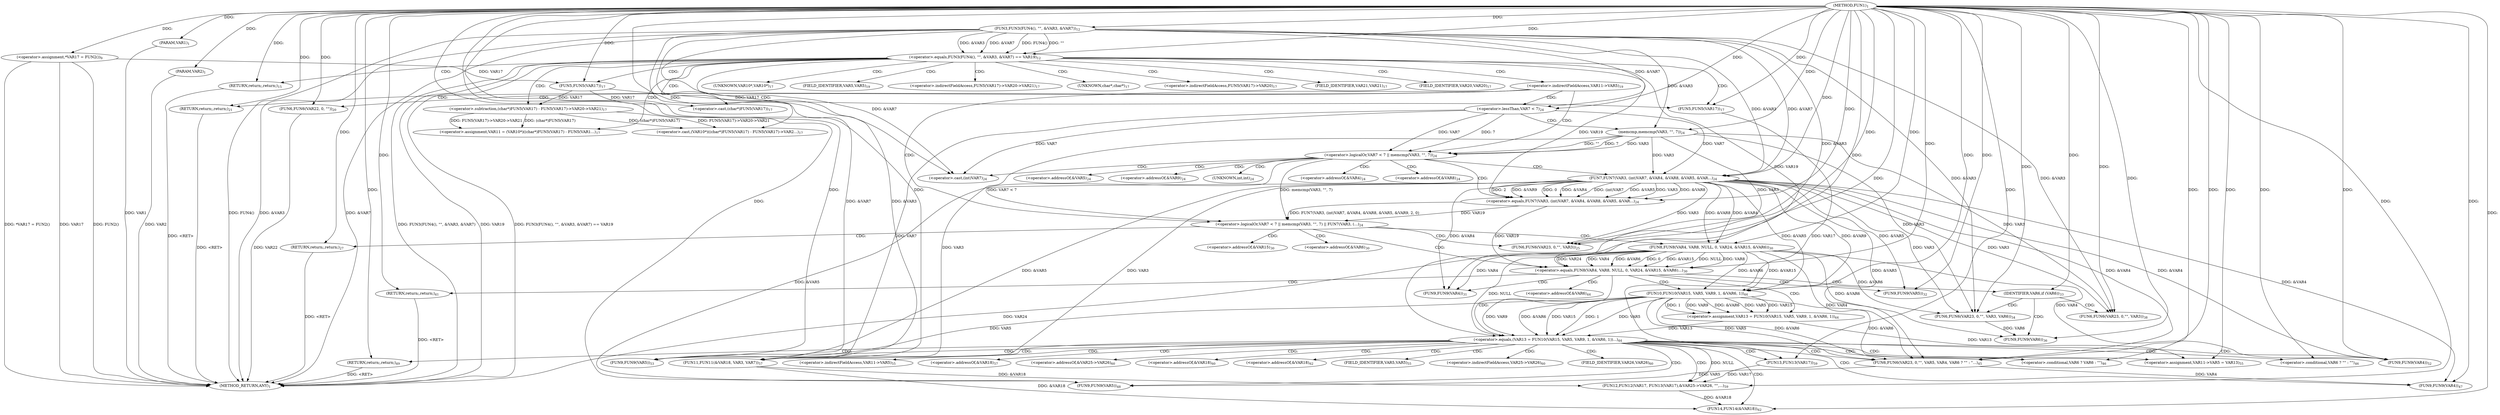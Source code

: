 digraph "FUN1" {  
"8" [label = <(METHOD,FUN1)<SUB>1</SUB>> ]
"197" [label = <(METHOD_RETURN,ANY)<SUB>1</SUB>> ]
"9" [label = <(PARAM,VAR1)<SUB>1</SUB>> ]
"10" [label = <(PARAM,VAR2)<SUB>1</SUB>> ]
"24" [label = <(&lt;operator&gt;.assignment,*VAR17 = FUN2())<SUB>9</SUB>> ]
"39" [label = <(&lt;operator&gt;.assignment,VAR11 = (VAR10*)((char*)FUN5(VAR17) - FUN5(VAR1...)<SUB>17</SUB>> ]
"168" [label = <(FUN9,FUN9(VAR4))<SUB>52</SUB>> ]
"170" [label = <(FUN9,FUN9(VAR5))<SUB>53</SUB>> ]
"172" [label = <(&lt;operator&gt;.assignment,VAR11-&gt;VAR5 = VAR13)<SUB>55</SUB>> ]
"177" [label = <(FUN11,FUN11(&amp;VAR18, VAR3, VAR7))<SUB>57</SUB>> ]
"182" [label = <(FUN12,FUN12(VAR17, FUN13(VAR17),
		&amp;VAR25-&gt;VAR26, &quot;&quot;,...)<SUB>59</SUB>> ]
"194" [label = <(FUN14,FUN14(&amp;VAR18))<SUB>62</SUB>> ]
"28" [label = <(&lt;operator&gt;.equals,FUN3(FUN4(), &quot;&quot;, &amp;VAR3, &amp;VAR7) == VAR19)<SUB>12</SUB>> ]
"65" [label = <(&lt;operator&gt;.logicalOr,VAR7 &lt; 7 || memcmp(VAR3, &quot;&quot;, 7) || FUN7(VAR3, (...)<SUB>24</SUB>> ]
"99" [label = <(&lt;operator&gt;.equals,FUN8(VAR4, VAR8, NULL, 0, VAR24, &amp;VAR15, &amp;VAR6)...)<SUB>30</SUB>> ]
"136" [label = <(&lt;operator&gt;.equals,(VAR13 = FUN10(VAR15, VAR5, VAR9, 1, &amp;VAR6, 1))...)<SUB>44</SUB>> ]
"38" [label = <(RETURN,return;,return;)<SUB>15</SUB>> ]
"41" [label = <(&lt;operator&gt;.cast,(VAR10*)((char*)FUN5(VAR17) - FUN5(VAR17)-&gt;VAR2...)<SUB>17</SUB>> ]
"59" [label = <(FUN6,FUN6(VAR22, 0, &quot;&quot;))<SUB>20</SUB>> ]
"63" [label = <(RETURN,return;,return;)<SUB>21</SUB>> ]
"92" [label = <(FUN6,FUN6(VAR23, 0,
			&quot;&quot;, VAR3))<SUB>25</SUB>> ]
"97" [label = <(RETURN,return;,return;)<SUB>27</SUB>> ]
"112" [label = <(FUN9,FUN9(VAR4))<SUB>31</SUB>> ]
"114" [label = <(FUN9,FUN9(VAR5))<SUB>32</SUB>> ]
"134" [label = <(RETURN,return;,return;)<SUB>41</SUB>> ]
"149" [label = <(FUN6,FUN6(VAR23, 0,
			&quot;&quot;, VAR5, VAR4, VAR6 ? &quot;&quot; : &quot;...)<SUB>45</SUB>> ]
"163" [label = <(FUN9,FUN9(VAR4))<SUB>47</SUB>> ]
"165" [label = <(FUN9,FUN9(VAR5))<SUB>48</SUB>> ]
"167" [label = <(RETURN,return;,return;)<SUB>49</SUB>> ]
"184" [label = <(FUN13,FUN13(VAR17))<SUB>59</SUB>> ]
"29" [label = <(FUN3,FUN3(FUN4(), &quot;&quot;, &amp;VAR3, &amp;VAR7))<SUB>12</SUB>> ]
"43" [label = <(&lt;operator&gt;.subtraction,(char*)FUN5(VAR17) - FUN5(VAR17)-&gt;VAR20-&gt;VAR21)<SUB>17</SUB>> ]
"66" [label = <(&lt;operator&gt;.logicalOr,VAR7 &lt; 7 || memcmp(VAR3, &quot;&quot;, 7))<SUB>24</SUB>> ]
"74" [label = <(&lt;operator&gt;.equals,FUN7(VAR3, (int)VAR7, &amp;VAR4, &amp;VAR8, &amp;VAR5, &amp;VAR...)<SUB>24</SUB>> ]
"100" [label = <(FUN8,FUN8(VAR4, VAR8, NULL, 0, VAR24, &amp;VAR15, &amp;VAR6))<SUB>30</SUB>> ]
"117" [label = <(IDENTIFIER,VAR6,if (VAR6))<SUB>33</SUB>> ]
"137" [label = <(&lt;operator&gt;.assignment,VAR13 = FUN10(VAR15, VAR5, VAR9, 1, &amp;VAR6, 1))<SUB>44</SUB>> ]
"44" [label = <(&lt;operator&gt;.cast,(char*)FUN5(VAR17))<SUB>17</SUB>> ]
"67" [label = <(&lt;operator&gt;.lessThan,VAR7 &lt; 7)<SUB>24</SUB>> ]
"70" [label = <(memcmp,memcmp(VAR3, &quot;&quot;, 7))<SUB>24</SUB>> ]
"75" [label = <(FUN7,FUN7(VAR3, (int)VAR7, &amp;VAR4, &amp;VAR8, &amp;VAR5, &amp;VAR...)<SUB>24</SUB>> ]
"119" [label = <(FUN6,FUN6(VAR23, 0,
				&quot;&quot;, VAR3, VAR6))<SUB>34</SUB>> ]
"125" [label = <(FUN9,FUN9(VAR6))<SUB>36</SUB>> ]
"139" [label = <(FUN10,FUN10(VAR15, VAR5, VAR9, 1, &amp;VAR6, 1))<SUB>44</SUB>> ]
"155" [label = <(&lt;operator&gt;.conditional,VAR6 ? &quot;&quot; : &quot;&quot;)<SUB>46</SUB>> ]
"159" [label = <(&lt;operator&gt;.conditional,VAR6 ? VAR6 : &quot;&quot;)<SUB>46</SUB>> ]
"46" [label = <(FUN5,FUN5(VAR17))<SUB>17</SUB>> ]
"77" [label = <(&lt;operator&gt;.cast,(int)VAR7)<SUB>24</SUB>> ]
"129" [label = <(FUN6,FUN6(VAR23, 0,
				&quot;&quot;, VAR3))<SUB>38</SUB>> ]
"50" [label = <(FUN5,FUN5(VAR17))<SUB>17</SUB>> ]
"55" [label = <(&lt;operator&gt;.indirectFieldAccess,VAR11-&gt;VAR5)<SUB>19</SUB>> ]
"173" [label = <(&lt;operator&gt;.indirectFieldAccess,VAR11-&gt;VAR5)<SUB>55</SUB>> ]
"178" [label = <(&lt;operator&gt;.addressOf,&amp;VAR18)<SUB>57</SUB>> ]
"186" [label = <(&lt;operator&gt;.addressOf,&amp;VAR25-&gt;VAR26)<SUB>60</SUB>> ]
"192" [label = <(&lt;operator&gt;.addressOf,&amp;VAR18)<SUB>60</SUB>> ]
"195" [label = <(&lt;operator&gt;.addressOf,&amp;VAR18)<SUB>62</SUB>> ]
"42" [label = <(UNKNOWN,VAR10*,VAR10*)<SUB>17</SUB>> ]
"57" [label = <(FIELD_IDENTIFIER,VAR5,VAR5)<SUB>19</SUB>> ]
"175" [label = <(FIELD_IDENTIFIER,VAR5,VAR5)<SUB>55</SUB>> ]
"187" [label = <(&lt;operator&gt;.indirectFieldAccess,VAR25-&gt;VAR26)<SUB>60</SUB>> ]
"48" [label = <(&lt;operator&gt;.indirectFieldAccess,FUN5(VAR17)-&gt;VAR20-&gt;VAR21)<SUB>17</SUB>> ]
"106" [label = <(&lt;operator&gt;.addressOf,&amp;VAR15)<SUB>30</SUB>> ]
"108" [label = <(&lt;operator&gt;.addressOf,&amp;VAR6)<SUB>30</SUB>> ]
"189" [label = <(FIELD_IDENTIFIER,VAR26,VAR26)<SUB>60</SUB>> ]
"45" [label = <(UNKNOWN,char*,char*)<SUB>17</SUB>> ]
"49" [label = <(&lt;operator&gt;.indirectFieldAccess,FUN5(VAR17)-&gt;VAR20)<SUB>17</SUB>> ]
"53" [label = <(FIELD_IDENTIFIER,VAR21,VAR21)<SUB>17</SUB>> ]
"80" [label = <(&lt;operator&gt;.addressOf,&amp;VAR4)<SUB>24</SUB>> ]
"82" [label = <(&lt;operator&gt;.addressOf,&amp;VAR8)<SUB>24</SUB>> ]
"84" [label = <(&lt;operator&gt;.addressOf,&amp;VAR5)<SUB>24</SUB>> ]
"86" [label = <(&lt;operator&gt;.addressOf,&amp;VAR9)<SUB>24</SUB>> ]
"144" [label = <(&lt;operator&gt;.addressOf,&amp;VAR6)<SUB>44</SUB>> ]
"52" [label = <(FIELD_IDENTIFIER,VAR20,VAR20)<SUB>17</SUB>> ]
"78" [label = <(UNKNOWN,int,int)<SUB>24</SUB>> ]
  "38" -> "197"  [ label = "DDG: &lt;RET&gt;"] 
  "167" -> "197"  [ label = "DDG: &lt;RET&gt;"] 
  "134" -> "197"  [ label = "DDG: &lt;RET&gt;"] 
  "97" -> "197"  [ label = "DDG: &lt;RET&gt;"] 
  "63" -> "197"  [ label = "DDG: &lt;RET&gt;"] 
  "9" -> "197"  [ label = "DDG: VAR1"] 
  "10" -> "197"  [ label = "DDG: VAR2"] 
  "24" -> "197"  [ label = "DDG: VAR17"] 
  "24" -> "197"  [ label = "DDG: FUN2()"] 
  "24" -> "197"  [ label = "DDG: *VAR17 = FUN2()"] 
  "29" -> "197"  [ label = "DDG: FUN4()"] 
  "29" -> "197"  [ label = "DDG: &amp;VAR3"] 
  "29" -> "197"  [ label = "DDG: &amp;VAR7"] 
  "28" -> "197"  [ label = "DDG: FUN3(FUN4(), &quot;&quot;, &amp;VAR3, &amp;VAR7)"] 
  "28" -> "197"  [ label = "DDG: VAR19"] 
  "28" -> "197"  [ label = "DDG: FUN3(FUN4(), &quot;&quot;, &amp;VAR3, &amp;VAR7) == VAR19"] 
  "59" -> "197"  [ label = "DDG: VAR22"] 
  "100" -> "197"  [ label = "DDG: VAR24"] 
  "8" -> "9"  [ label = "DDG: "] 
  "8" -> "10"  [ label = "DDG: "] 
  "8" -> "24"  [ label = "DDG: "] 
  "43" -> "39"  [ label = "DDG: (char*)FUN5(VAR17)"] 
  "43" -> "39"  [ label = "DDG: FUN5(VAR17)-&gt;VAR20-&gt;VAR21"] 
  "137" -> "172"  [ label = "DDG: VAR13"] 
  "8" -> "172"  [ label = "DDG: "] 
  "75" -> "168"  [ label = "DDG: &amp;VAR4"] 
  "100" -> "168"  [ label = "DDG: VAR4"] 
  "8" -> "168"  [ label = "DDG: "] 
  "75" -> "170"  [ label = "DDG: &amp;VAR5"] 
  "139" -> "170"  [ label = "DDG: VAR5"] 
  "8" -> "170"  [ label = "DDG: "] 
  "8" -> "177"  [ label = "DDG: "] 
  "29" -> "177"  [ label = "DDG: &amp;VAR3"] 
  "70" -> "177"  [ label = "DDG: VAR3"] 
  "75" -> "177"  [ label = "DDG: VAR3"] 
  "29" -> "177"  [ label = "DDG: &amp;VAR7"] 
  "67" -> "177"  [ label = "DDG: VAR7"] 
  "184" -> "182"  [ label = "DDG: VAR17"] 
  "8" -> "182"  [ label = "DDG: "] 
  "136" -> "182"  [ label = "DDG: NULL"] 
  "177" -> "182"  [ label = "DDG: &amp;VAR18"] 
  "182" -> "194"  [ label = "DDG: &amp;VAR18"] 
  "8" -> "194"  [ label = "DDG: "] 
  "177" -> "194"  [ label = "DDG: &amp;VAR18"] 
  "29" -> "28"  [ label = "DDG: FUN4()"] 
  "29" -> "28"  [ label = "DDG: &quot;&quot;"] 
  "29" -> "28"  [ label = "DDG: &amp;VAR3"] 
  "29" -> "28"  [ label = "DDG: &amp;VAR7"] 
  "8" -> "28"  [ label = "DDG: "] 
  "8" -> "38"  [ label = "DDG: "] 
  "43" -> "41"  [ label = "DDG: (char*)FUN5(VAR17)"] 
  "43" -> "41"  [ label = "DDG: FUN5(VAR17)-&gt;VAR20-&gt;VAR21"] 
  "8" -> "63"  [ label = "DDG: "] 
  "66" -> "65"  [ label = "DDG: VAR7 &lt; 7"] 
  "66" -> "65"  [ label = "DDG: memcmp(VAR3, &quot;&quot;, 7)"] 
  "74" -> "65"  [ label = "DDG: FUN7(VAR3, (int)VAR7, &amp;VAR4, &amp;VAR8, &amp;VAR5, &amp;VAR9, 2, 0)"] 
  "74" -> "65"  [ label = "DDG: VAR19"] 
  "8" -> "97"  [ label = "DDG: "] 
  "100" -> "99"  [ label = "DDG: VAR8"] 
  "100" -> "99"  [ label = "DDG: VAR24"] 
  "100" -> "99"  [ label = "DDG: VAR4"] 
  "100" -> "99"  [ label = "DDG: &amp;VAR6"] 
  "100" -> "99"  [ label = "DDG: 0"] 
  "100" -> "99"  [ label = "DDG: &amp;VAR15"] 
  "100" -> "99"  [ label = "DDG: NULL"] 
  "28" -> "99"  [ label = "DDG: VAR19"] 
  "74" -> "99"  [ label = "DDG: VAR19"] 
  "8" -> "99"  [ label = "DDG: "] 
  "8" -> "134"  [ label = "DDG: "] 
  "137" -> "136"  [ label = "DDG: VAR13"] 
  "139" -> "136"  [ label = "DDG: VAR15"] 
  "139" -> "136"  [ label = "DDG: 1"] 
  "139" -> "136"  [ label = "DDG: VAR9"] 
  "139" -> "136"  [ label = "DDG: &amp;VAR6"] 
  "139" -> "136"  [ label = "DDG: VAR5"] 
  "100" -> "136"  [ label = "DDG: NULL"] 
  "8" -> "136"  [ label = "DDG: "] 
  "8" -> "167"  [ label = "DDG: "] 
  "50" -> "184"  [ label = "DDG: VAR17"] 
  "8" -> "184"  [ label = "DDG: "] 
  "8" -> "29"  [ label = "DDG: "] 
  "46" -> "43"  [ label = "DDG: VAR17"] 
  "8" -> "59"  [ label = "DDG: "] 
  "67" -> "66"  [ label = "DDG: VAR7"] 
  "67" -> "66"  [ label = "DDG: 7"] 
  "70" -> "66"  [ label = "DDG: VAR3"] 
  "70" -> "66"  [ label = "DDG: &quot;&quot;"] 
  "70" -> "66"  [ label = "DDG: 7"] 
  "75" -> "74"  [ label = "DDG: (int)VAR7"] 
  "75" -> "74"  [ label = "DDG: &amp;VAR5"] 
  "75" -> "74"  [ label = "DDG: VAR3"] 
  "75" -> "74"  [ label = "DDG: &amp;VAR8"] 
  "75" -> "74"  [ label = "DDG: 2"] 
  "75" -> "74"  [ label = "DDG: &amp;VAR9"] 
  "75" -> "74"  [ label = "DDG: 0"] 
  "75" -> "74"  [ label = "DDG: &amp;VAR4"] 
  "28" -> "74"  [ label = "DDG: VAR19"] 
  "8" -> "74"  [ label = "DDG: "] 
  "8" -> "92"  [ label = "DDG: "] 
  "29" -> "92"  [ label = "DDG: &amp;VAR3"] 
  "70" -> "92"  [ label = "DDG: VAR3"] 
  "75" -> "92"  [ label = "DDG: VAR3"] 
  "75" -> "100"  [ label = "DDG: &amp;VAR4"] 
  "8" -> "100"  [ label = "DDG: "] 
  "75" -> "100"  [ label = "DDG: &amp;VAR8"] 
  "75" -> "112"  [ label = "DDG: &amp;VAR4"] 
  "100" -> "112"  [ label = "DDG: VAR4"] 
  "8" -> "112"  [ label = "DDG: "] 
  "75" -> "114"  [ label = "DDG: &amp;VAR5"] 
  "8" -> "114"  [ label = "DDG: "] 
  "8" -> "117"  [ label = "DDG: "] 
  "139" -> "137"  [ label = "DDG: VAR15"] 
  "139" -> "137"  [ label = "DDG: 1"] 
  "139" -> "137"  [ label = "DDG: VAR9"] 
  "139" -> "137"  [ label = "DDG: &amp;VAR6"] 
  "139" -> "137"  [ label = "DDG: VAR5"] 
  "8" -> "149"  [ label = "DDG: "] 
  "75" -> "149"  [ label = "DDG: &amp;VAR5"] 
  "139" -> "149"  [ label = "DDG: VAR5"] 
  "75" -> "149"  [ label = "DDG: &amp;VAR4"] 
  "100" -> "149"  [ label = "DDG: VAR4"] 
  "139" -> "149"  [ label = "DDG: &amp;VAR6"] 
  "75" -> "163"  [ label = "DDG: &amp;VAR4"] 
  "149" -> "163"  [ label = "DDG: VAR4"] 
  "8" -> "163"  [ label = "DDG: "] 
  "75" -> "165"  [ label = "DDG: &amp;VAR5"] 
  "149" -> "165"  [ label = "DDG: VAR5"] 
  "8" -> "165"  [ label = "DDG: "] 
  "46" -> "44"  [ label = "DDG: VAR17"] 
  "29" -> "67"  [ label = "DDG: &amp;VAR7"] 
  "8" -> "67"  [ label = "DDG: "] 
  "29" -> "70"  [ label = "DDG: &amp;VAR3"] 
  "8" -> "70"  [ label = "DDG: "] 
  "29" -> "75"  [ label = "DDG: &amp;VAR3"] 
  "70" -> "75"  [ label = "DDG: VAR3"] 
  "8" -> "75"  [ label = "DDG: "] 
  "29" -> "75"  [ label = "DDG: &amp;VAR7"] 
  "67" -> "75"  [ label = "DDG: VAR7"] 
  "100" -> "139"  [ label = "DDG: &amp;VAR15"] 
  "8" -> "139"  [ label = "DDG: "] 
  "75" -> "139"  [ label = "DDG: &amp;VAR5"] 
  "75" -> "139"  [ label = "DDG: &amp;VAR9"] 
  "100" -> "139"  [ label = "DDG: &amp;VAR6"] 
  "8" -> "155"  [ label = "DDG: "] 
  "139" -> "159"  [ label = "DDG: &amp;VAR6"] 
  "8" -> "159"  [ label = "DDG: "] 
  "24" -> "46"  [ label = "DDG: VAR17"] 
  "8" -> "46"  [ label = "DDG: "] 
  "29" -> "77"  [ label = "DDG: &amp;VAR7"] 
  "67" -> "77"  [ label = "DDG: VAR7"] 
  "8" -> "77"  [ label = "DDG: "] 
  "8" -> "119"  [ label = "DDG: "] 
  "29" -> "119"  [ label = "DDG: &amp;VAR3"] 
  "70" -> "119"  [ label = "DDG: VAR3"] 
  "75" -> "119"  [ label = "DDG: VAR3"] 
  "100" -> "119"  [ label = "DDG: &amp;VAR6"] 
  "100" -> "125"  [ label = "DDG: &amp;VAR6"] 
  "119" -> "125"  [ label = "DDG: VAR6"] 
  "8" -> "125"  [ label = "DDG: "] 
  "46" -> "50"  [ label = "DDG: VAR17"] 
  "8" -> "50"  [ label = "DDG: "] 
  "8" -> "129"  [ label = "DDG: "] 
  "29" -> "129"  [ label = "DDG: &amp;VAR3"] 
  "70" -> "129"  [ label = "DDG: VAR3"] 
  "75" -> "129"  [ label = "DDG: VAR3"] 
  "28" -> "42"  [ label = "CDG: "] 
  "28" -> "57"  [ label = "CDG: "] 
  "28" -> "52"  [ label = "CDG: "] 
  "28" -> "38"  [ label = "CDG: "] 
  "28" -> "50"  [ label = "CDG: "] 
  "28" -> "44"  [ label = "CDG: "] 
  "28" -> "43"  [ label = "CDG: "] 
  "28" -> "48"  [ label = "CDG: "] 
  "28" -> "49"  [ label = "CDG: "] 
  "28" -> "46"  [ label = "CDG: "] 
  "28" -> "45"  [ label = "CDG: "] 
  "28" -> "53"  [ label = "CDG: "] 
  "28" -> "41"  [ label = "CDG: "] 
  "28" -> "55"  [ label = "CDG: "] 
  "28" -> "39"  [ label = "CDG: "] 
  "55" -> "67"  [ label = "CDG: "] 
  "55" -> "59"  [ label = "CDG: "] 
  "55" -> "66"  [ label = "CDG: "] 
  "55" -> "65"  [ label = "CDG: "] 
  "55" -> "63"  [ label = "CDG: "] 
  "65" -> "92"  [ label = "CDG: "] 
  "65" -> "97"  [ label = "CDG: "] 
  "65" -> "100"  [ label = "CDG: "] 
  "65" -> "108"  [ label = "CDG: "] 
  "65" -> "99"  [ label = "CDG: "] 
  "65" -> "106"  [ label = "CDG: "] 
  "99" -> "136"  [ label = "CDG: "] 
  "99" -> "114"  [ label = "CDG: "] 
  "99" -> "144"  [ label = "CDG: "] 
  "99" -> "112"  [ label = "CDG: "] 
  "99" -> "134"  [ label = "CDG: "] 
  "99" -> "137"  [ label = "CDG: "] 
  "99" -> "139"  [ label = "CDG: "] 
  "99" -> "117"  [ label = "CDG: "] 
  "136" -> "167"  [ label = "CDG: "] 
  "136" -> "192"  [ label = "CDG: "] 
  "136" -> "163"  [ label = "CDG: "] 
  "136" -> "178"  [ label = "CDG: "] 
  "136" -> "149"  [ label = "CDG: "] 
  "136" -> "189"  [ label = "CDG: "] 
  "136" -> "168"  [ label = "CDG: "] 
  "136" -> "170"  [ label = "CDG: "] 
  "136" -> "195"  [ label = "CDG: "] 
  "136" -> "187"  [ label = "CDG: "] 
  "136" -> "184"  [ label = "CDG: "] 
  "136" -> "173"  [ label = "CDG: "] 
  "136" -> "194"  [ label = "CDG: "] 
  "136" -> "182"  [ label = "CDG: "] 
  "136" -> "155"  [ label = "CDG: "] 
  "136" -> "186"  [ label = "CDG: "] 
  "136" -> "159"  [ label = "CDG: "] 
  "136" -> "177"  [ label = "CDG: "] 
  "136" -> "165"  [ label = "CDG: "] 
  "136" -> "175"  [ label = "CDG: "] 
  "136" -> "172"  [ label = "CDG: "] 
  "66" -> "77"  [ label = "CDG: "] 
  "66" -> "75"  [ label = "CDG: "] 
  "66" -> "84"  [ label = "CDG: "] 
  "66" -> "74"  [ label = "CDG: "] 
  "66" -> "80"  [ label = "CDG: "] 
  "66" -> "86"  [ label = "CDG: "] 
  "66" -> "82"  [ label = "CDG: "] 
  "66" -> "78"  [ label = "CDG: "] 
  "67" -> "70"  [ label = "CDG: "] 
  "117" -> "119"  [ label = "CDG: "] 
  "117" -> "129"  [ label = "CDG: "] 
  "117" -> "125"  [ label = "CDG: "] 
}
